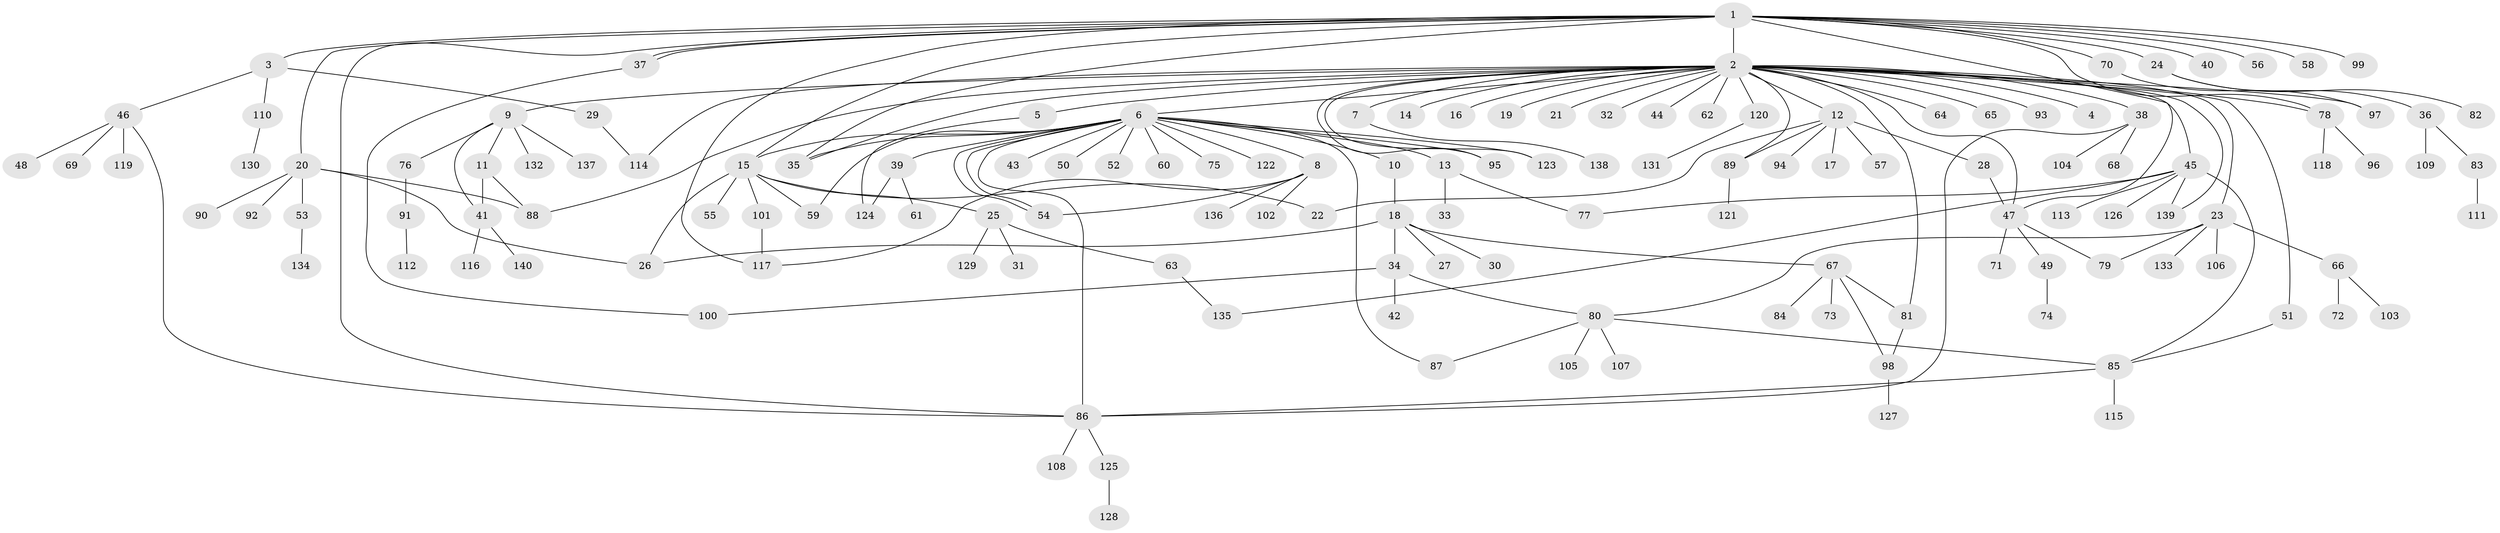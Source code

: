 // coarse degree distribution, {20: 0.009009009009009009, 32: 0.009009009009009009, 4: 0.05405405405405406, 1: 0.5495495495495496, 2: 0.1981981981981982, 23: 0.009009009009009009, 7: 0.02702702702702703, 6: 0.02702702702702703, 3: 0.09009009009009009, 5: 0.02702702702702703}
// Generated by graph-tools (version 1.1) at 2025/41/03/06/25 10:41:46]
// undirected, 140 vertices, 178 edges
graph export_dot {
graph [start="1"]
  node [color=gray90,style=filled];
  1;
  2;
  3;
  4;
  5;
  6;
  7;
  8;
  9;
  10;
  11;
  12;
  13;
  14;
  15;
  16;
  17;
  18;
  19;
  20;
  21;
  22;
  23;
  24;
  25;
  26;
  27;
  28;
  29;
  30;
  31;
  32;
  33;
  34;
  35;
  36;
  37;
  38;
  39;
  40;
  41;
  42;
  43;
  44;
  45;
  46;
  47;
  48;
  49;
  50;
  51;
  52;
  53;
  54;
  55;
  56;
  57;
  58;
  59;
  60;
  61;
  62;
  63;
  64;
  65;
  66;
  67;
  68;
  69;
  70;
  71;
  72;
  73;
  74;
  75;
  76;
  77;
  78;
  79;
  80;
  81;
  82;
  83;
  84;
  85;
  86;
  87;
  88;
  89;
  90;
  91;
  92;
  93;
  94;
  95;
  96;
  97;
  98;
  99;
  100;
  101;
  102;
  103;
  104;
  105;
  106;
  107;
  108;
  109;
  110;
  111;
  112;
  113;
  114;
  115;
  116;
  117;
  118;
  119;
  120;
  121;
  122;
  123;
  124;
  125;
  126;
  127;
  128;
  129;
  130;
  131;
  132;
  133;
  134;
  135;
  136;
  137;
  138;
  139;
  140;
  1 -- 2;
  1 -- 3;
  1 -- 15;
  1 -- 20;
  1 -- 24;
  1 -- 35;
  1 -- 37;
  1 -- 37;
  1 -- 40;
  1 -- 47;
  1 -- 56;
  1 -- 58;
  1 -- 70;
  1 -- 78;
  1 -- 86;
  1 -- 99;
  1 -- 117;
  2 -- 4;
  2 -- 5;
  2 -- 6;
  2 -- 7;
  2 -- 9;
  2 -- 12;
  2 -- 14;
  2 -- 16;
  2 -- 19;
  2 -- 21;
  2 -- 23;
  2 -- 32;
  2 -- 35;
  2 -- 38;
  2 -- 44;
  2 -- 45;
  2 -- 47;
  2 -- 51;
  2 -- 62;
  2 -- 64;
  2 -- 65;
  2 -- 78;
  2 -- 81;
  2 -- 88;
  2 -- 89;
  2 -- 93;
  2 -- 95;
  2 -- 97;
  2 -- 114;
  2 -- 120;
  2 -- 123;
  2 -- 139;
  3 -- 29;
  3 -- 46;
  3 -- 110;
  5 -- 124;
  6 -- 8;
  6 -- 10;
  6 -- 13;
  6 -- 15;
  6 -- 35;
  6 -- 39;
  6 -- 43;
  6 -- 50;
  6 -- 52;
  6 -- 54;
  6 -- 54;
  6 -- 59;
  6 -- 60;
  6 -- 75;
  6 -- 86;
  6 -- 87;
  6 -- 95;
  6 -- 122;
  6 -- 123;
  7 -- 138;
  8 -- 54;
  8 -- 102;
  8 -- 117;
  8 -- 136;
  9 -- 11;
  9 -- 41;
  9 -- 76;
  9 -- 132;
  9 -- 137;
  10 -- 18;
  11 -- 41;
  11 -- 88;
  12 -- 17;
  12 -- 22;
  12 -- 28;
  12 -- 57;
  12 -- 89;
  12 -- 94;
  13 -- 33;
  13 -- 77;
  15 -- 22;
  15 -- 25;
  15 -- 26;
  15 -- 55;
  15 -- 59;
  15 -- 101;
  18 -- 26;
  18 -- 27;
  18 -- 30;
  18 -- 34;
  18 -- 67;
  20 -- 26;
  20 -- 53;
  20 -- 88;
  20 -- 90;
  20 -- 92;
  23 -- 66;
  23 -- 79;
  23 -- 80;
  23 -- 106;
  23 -- 133;
  24 -- 36;
  24 -- 82;
  25 -- 31;
  25 -- 63;
  25 -- 129;
  28 -- 47;
  29 -- 114;
  34 -- 42;
  34 -- 80;
  34 -- 100;
  36 -- 83;
  36 -- 109;
  37 -- 100;
  38 -- 68;
  38 -- 86;
  38 -- 104;
  39 -- 61;
  39 -- 124;
  41 -- 116;
  41 -- 140;
  45 -- 77;
  45 -- 85;
  45 -- 113;
  45 -- 126;
  45 -- 135;
  45 -- 139;
  46 -- 48;
  46 -- 69;
  46 -- 86;
  46 -- 119;
  47 -- 49;
  47 -- 71;
  47 -- 79;
  49 -- 74;
  51 -- 85;
  53 -- 134;
  63 -- 135;
  66 -- 72;
  66 -- 103;
  67 -- 73;
  67 -- 81;
  67 -- 84;
  67 -- 98;
  70 -- 97;
  76 -- 91;
  78 -- 96;
  78 -- 118;
  80 -- 85;
  80 -- 87;
  80 -- 105;
  80 -- 107;
  81 -- 98;
  83 -- 111;
  85 -- 86;
  85 -- 115;
  86 -- 108;
  86 -- 125;
  89 -- 121;
  91 -- 112;
  98 -- 127;
  101 -- 117;
  110 -- 130;
  120 -- 131;
  125 -- 128;
}
